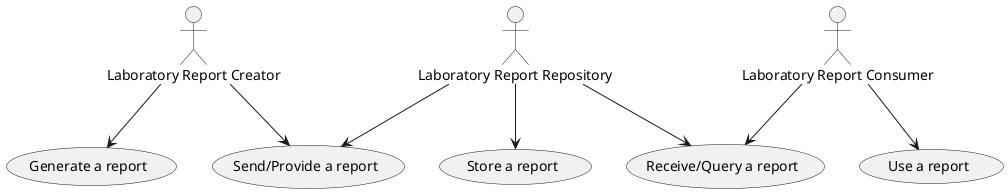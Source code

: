 @startuml
"Laboratory Report Creator" as creator
"Laboratory Report Repository" as repos
"Laboratory Report Consumer" as consumer
"Generate a report" as (create)
"Store a report" as (store)
"Use a report" as (use)

"Send/Provide a report" as (send)
"Receive/Query a report" as (receive)

creator --> (create)
creator --> (send)
consumer --> (use)
consumer --> (receive)
repos --> (store)
repos --> (send)
repos --> (receive)
@enduml
